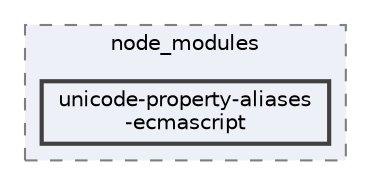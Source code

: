 digraph "pkiclassroomrescheduler/src/main/frontend/node_modules/unicode-property-aliases-ecmascript"
{
 // LATEX_PDF_SIZE
  bgcolor="transparent";
  edge [fontname=Helvetica,fontsize=10,labelfontname=Helvetica,labelfontsize=10];
  node [fontname=Helvetica,fontsize=10,shape=box,height=0.2,width=0.4];
  compound=true
  subgraph clusterdir_72953eda66ccb3a2722c28e1c3e6c23b {
    graph [ bgcolor="#edf0f7", pencolor="grey50", label="node_modules", fontname=Helvetica,fontsize=10 style="filled,dashed", URL="dir_72953eda66ccb3a2722c28e1c3e6c23b.html",tooltip=""]
  dir_4c73ec5b5a438329c7637927729fa68e [label="unicode-property-aliases\l-ecmascript", fillcolor="#edf0f7", color="grey25", style="filled,bold", URL="dir_4c73ec5b5a438329c7637927729fa68e.html",tooltip=""];
  }
}
